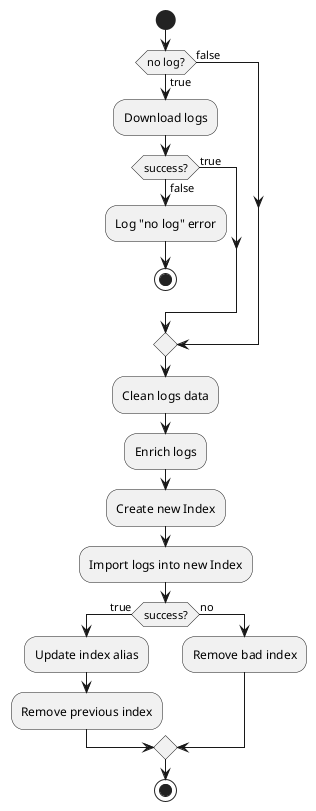 @startuml batch-processing

start
if (no log?) then (true)
:Download logs;
if (success?) then (true)
else (false)
:Log "no log" error;
stop
endif
else (false)
endif
:Clean logs data;
:Enrich logs;
:Create new Index;
:Import logs into new Index;
if (success?) then (true)
:Update index alias;
:Remove previous index;
else (no)
:Remove bad index;
endif
stop

@enduml

